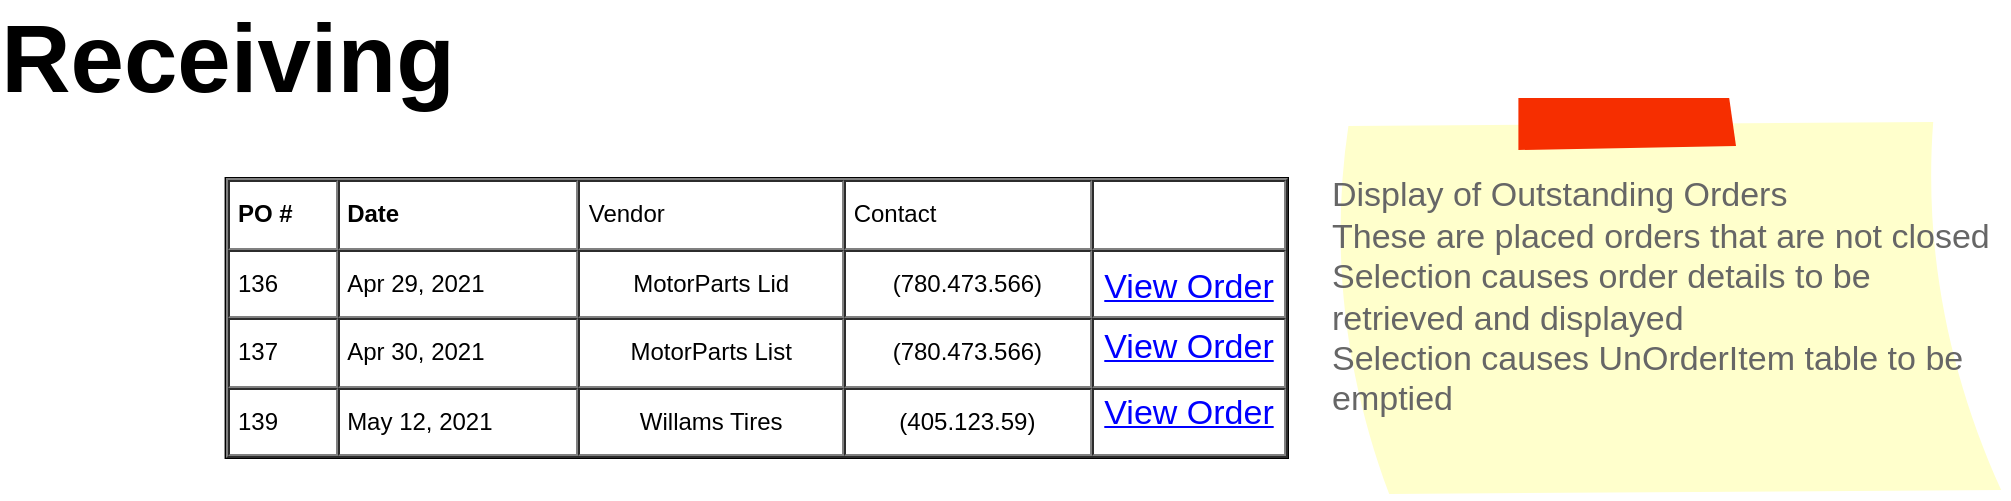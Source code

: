 <mxfile version="14.6.11" type="device"><diagram id="PiYevkb1cVEa32YTlIZ7" name="Page-1"><mxGraphModel dx="1102" dy="535" grid="1" gridSize="10" guides="1" tooltips="1" connect="1" arrows="1" fold="1" page="1" pageScale="1" pageWidth="1100" pageHeight="850" math="0" shadow="0"><root><mxCell id="0"/><mxCell id="1" parent="0"/><mxCell id="mo5rwx7vJ-f3ISJSgfBa-1" value="Receiving" style="text;html=1;strokeColor=none;fillColor=none;align=center;verticalAlign=middle;whiteSpace=wrap;rounded=0;fontSize=48;fontStyle=1" parent="1" vertex="1"><mxGeometry x="150" y="50" width="40" height="20" as="geometry"/></mxCell><mxCell id="mo5rwx7vJ-f3ISJSgfBa-21" value="&lt;table cellpadding=&quot;4&quot; cellspacing=&quot;0&quot; border=&quot;1&quot; style=&quot;font-size: 1em ; width: 100% ; height: 100%&quot;&gt;&lt;tbody&gt;&lt;tr&gt;&lt;th&gt;PO #&lt;/th&gt;&lt;th&gt;Date&lt;/th&gt;&lt;td&gt;Vendor&lt;/td&gt;&lt;td&gt;Contact&lt;/td&gt;&lt;td&gt;&amp;nbsp; &amp;nbsp; &amp;nbsp; &amp;nbsp; &amp;nbsp; &amp;nbsp; &amp;nbsp; &amp;nbsp; &amp;nbsp;&lt;/td&gt;&lt;/tr&gt;&lt;tr&gt;&lt;td&gt;136&lt;/td&gt;&lt;td&gt;Apr 29, 2021&lt;/td&gt;&lt;td style=&quot;text-align: center&quot;&gt;MotorParts Lid&lt;/td&gt;&lt;td style=&quot;text-align: center&quot;&gt;(780.473.566)&lt;/td&gt;&lt;td&gt;&lt;br&gt;&lt;/td&gt;&lt;/tr&gt;&lt;tr&gt;&lt;td&gt;137&lt;/td&gt;&lt;td&gt;Apr 30, 2021&lt;/td&gt;&lt;td style=&quot;text-align: center&quot;&gt;MotorParts List&lt;/td&gt;&lt;td style=&quot;text-align: center&quot;&gt;(780.473.566)&lt;/td&gt;&lt;td&gt;&lt;br&gt;&lt;/td&gt;&lt;/tr&gt;&lt;tr&gt;&lt;td&gt;139&lt;/td&gt;&lt;td&gt;May 12, 2021&lt;/td&gt;&lt;td style=&quot;text-align: center&quot;&gt;Willams Tires&lt;/td&gt;&lt;td style=&quot;text-align: center&quot;&gt;(405.123.59)&lt;/td&gt;&lt;td&gt;&lt;br&gt;&lt;/td&gt;&lt;/tr&gt;&lt;/tbody&gt;&lt;/table&gt; " style="verticalAlign=top;align=left;overflow=fill;fontSize=12;fontFamily=Helvetica;html=1;fillColor=none;" parent="1" vertex="1"><mxGeometry x="168.79" y="120" width="531.21" height="140" as="geometry"/></mxCell><mxCell id="Zn4dlKWBpV35fODmb9Sr-1" value="Display of Outstanding Orders&lt;br&gt;These are placed orders that are not closed&lt;br&gt;Selection causes order details to be retrieved and displayed&lt;br&gt;Selection causes UnOrderItem table to be emptied" style="strokeWidth=1;shadow=0;dashed=0;align=left;html=1;shape=mxgraph.mockup.text.stickyNote2;fontColor=#666666;mainText=;fontSize=17;whiteSpace=wrap;fillColor=#ffffcc;strokeColor=#F62E00;" vertex="1" parent="1"><mxGeometry x="720" y="80" width="340" height="200" as="geometry"/></mxCell><mxCell id="Zn4dlKWBpV35fODmb9Sr-2" value="View Order" style="shape=rectangle;strokeColor=none;fillColor=none;linkText=;fontSize=17;fontColor=#0000ff;fontStyle=4;html=1;align=center;" vertex="1" parent="1"><mxGeometry x="595" y="160" width="110" height="30" as="geometry"/></mxCell><mxCell id="Zn4dlKWBpV35fODmb9Sr-3" value="View Order" style="shape=rectangle;strokeColor=none;fillColor=none;linkText=;fontSize=17;fontColor=#0000ff;fontStyle=4;html=1;align=center;" vertex="1" parent="1"><mxGeometry x="595" y="190" width="110" height="30" as="geometry"/></mxCell><mxCell id="Zn4dlKWBpV35fODmb9Sr-4" value="View Order" style="shape=rectangle;strokeColor=none;fillColor=none;linkText=;fontSize=17;fontColor=#0000ff;fontStyle=4;html=1;align=center;" vertex="1" parent="1"><mxGeometry x="595" y="223" width="110" height="30" as="geometry"/></mxCell></root></mxGraphModel></diagram></mxfile>
